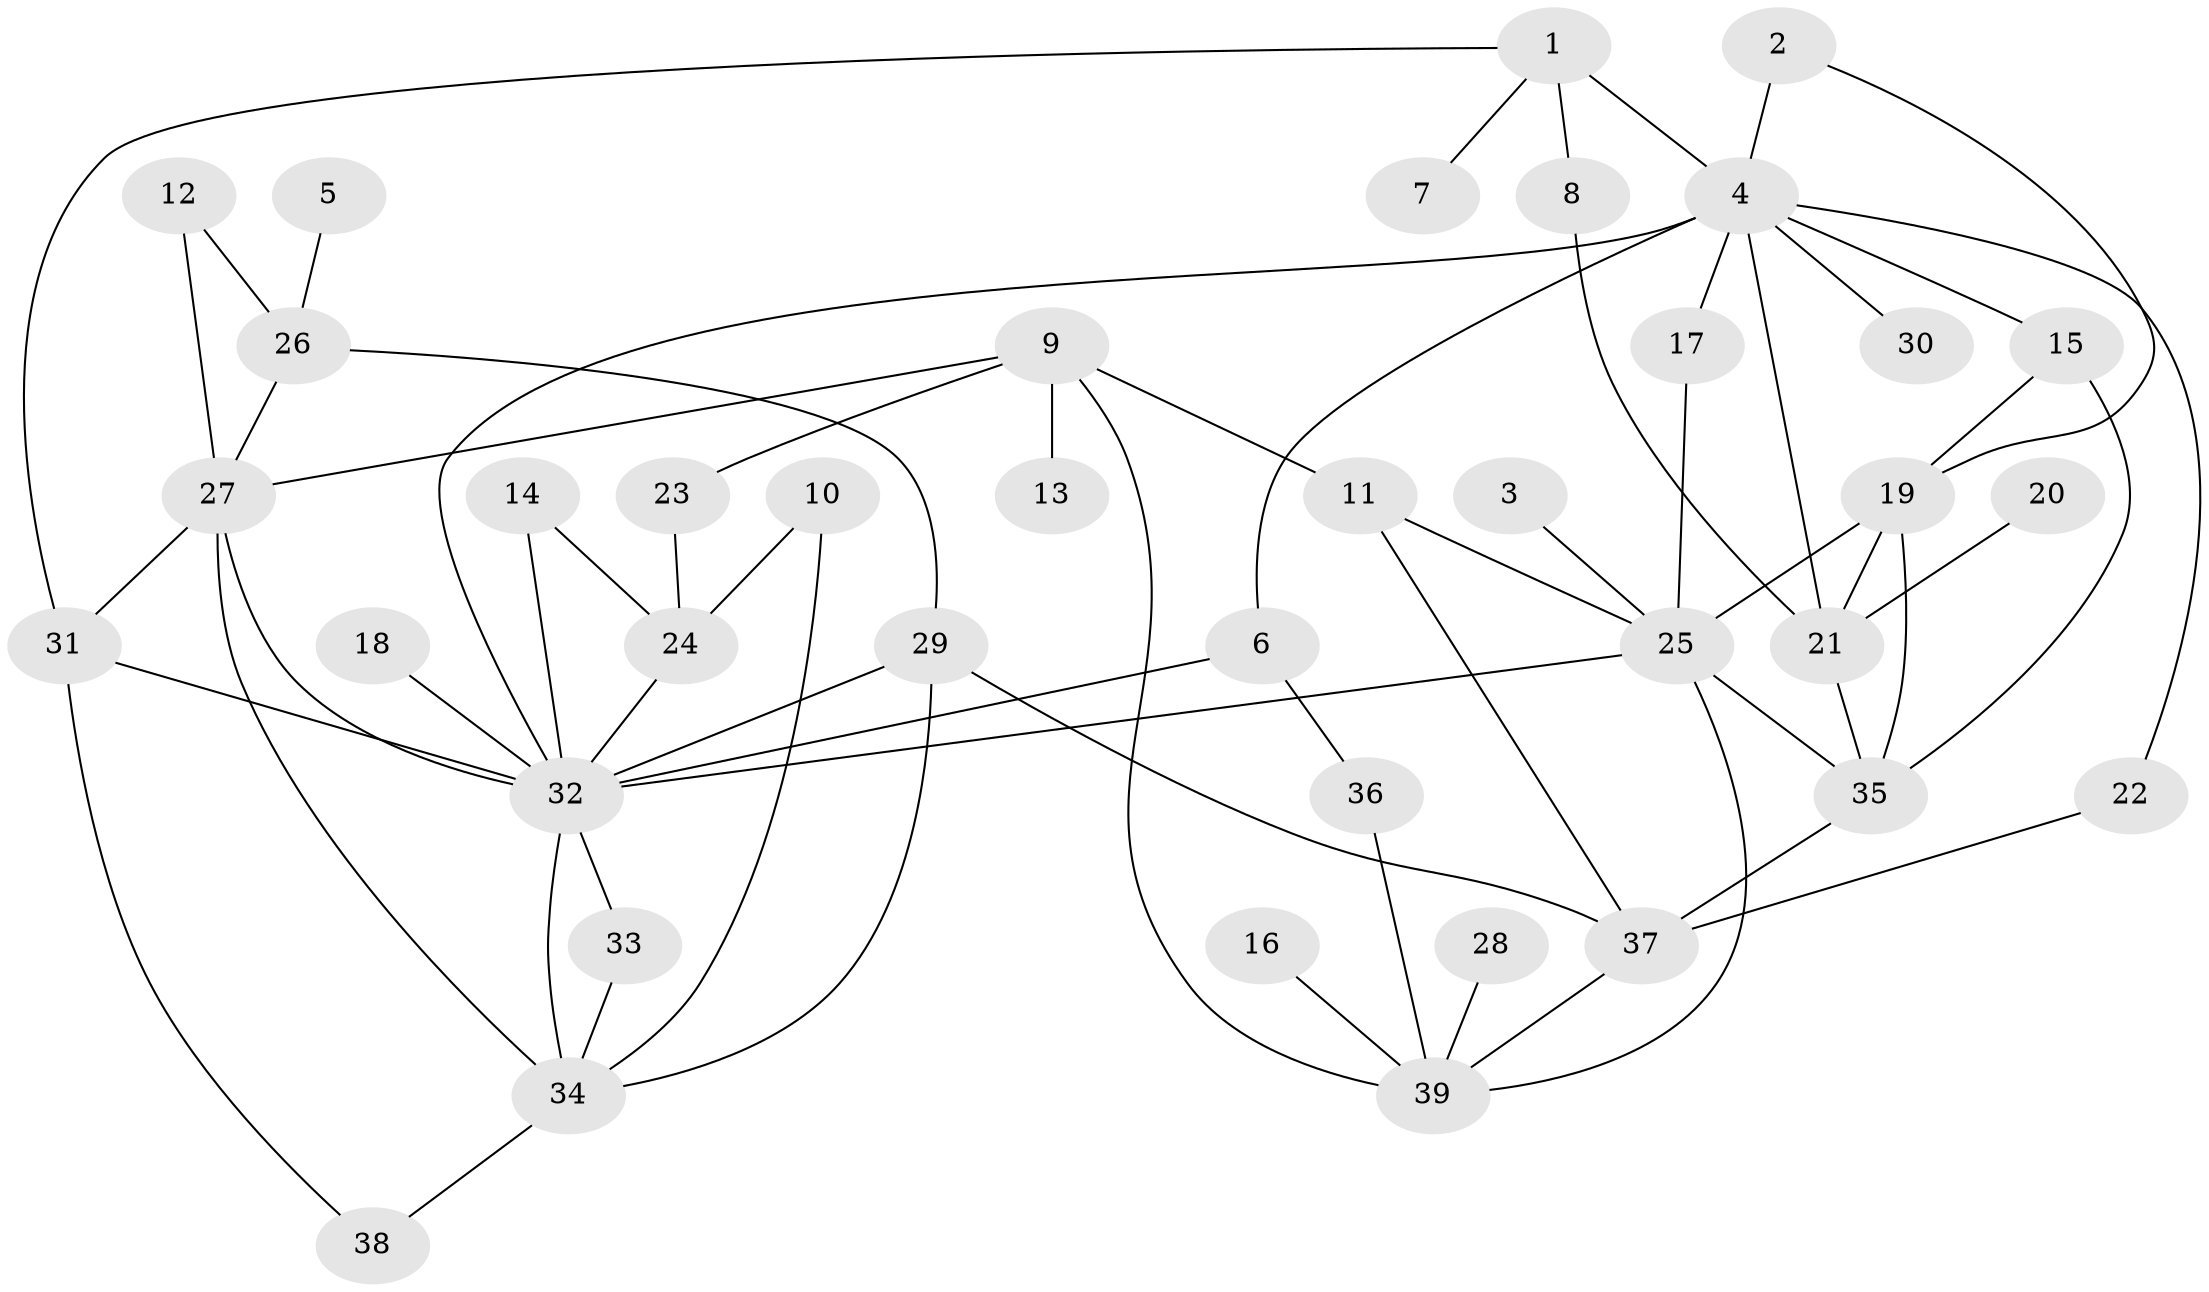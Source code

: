 // original degree distribution, {8: 0.01282051282051282, 6: 0.0641025641025641, 7: 0.01282051282051282, 4: 0.1282051282051282, 3: 0.20512820512820512, 2: 0.38461538461538464, 1: 0.16666666666666666, 5: 0.02564102564102564}
// Generated by graph-tools (version 1.1) at 2025/49/03/09/25 03:49:19]
// undirected, 39 vertices, 65 edges
graph export_dot {
graph [start="1"]
  node [color=gray90,style=filled];
  1;
  2;
  3;
  4;
  5;
  6;
  7;
  8;
  9;
  10;
  11;
  12;
  13;
  14;
  15;
  16;
  17;
  18;
  19;
  20;
  21;
  22;
  23;
  24;
  25;
  26;
  27;
  28;
  29;
  30;
  31;
  32;
  33;
  34;
  35;
  36;
  37;
  38;
  39;
  1 -- 4 [weight=1.0];
  1 -- 7 [weight=1.0];
  1 -- 8 [weight=1.0];
  1 -- 31 [weight=1.0];
  2 -- 4 [weight=1.0];
  2 -- 19 [weight=1.0];
  3 -- 25 [weight=1.0];
  4 -- 6 [weight=1.0];
  4 -- 15 [weight=1.0];
  4 -- 17 [weight=2.0];
  4 -- 21 [weight=1.0];
  4 -- 22 [weight=1.0];
  4 -- 30 [weight=1.0];
  4 -- 32 [weight=1.0];
  5 -- 26 [weight=2.0];
  6 -- 32 [weight=1.0];
  6 -- 36 [weight=1.0];
  8 -- 21 [weight=1.0];
  9 -- 11 [weight=1.0];
  9 -- 13 [weight=1.0];
  9 -- 23 [weight=1.0];
  9 -- 27 [weight=1.0];
  9 -- 39 [weight=1.0];
  10 -- 24 [weight=1.0];
  10 -- 34 [weight=1.0];
  11 -- 25 [weight=1.0];
  11 -- 37 [weight=1.0];
  12 -- 26 [weight=1.0];
  12 -- 27 [weight=1.0];
  14 -- 24 [weight=1.0];
  14 -- 32 [weight=1.0];
  15 -- 19 [weight=1.0];
  15 -- 35 [weight=1.0];
  16 -- 39 [weight=1.0];
  17 -- 25 [weight=1.0];
  18 -- 32 [weight=1.0];
  19 -- 21 [weight=1.0];
  19 -- 25 [weight=1.0];
  19 -- 35 [weight=1.0];
  20 -- 21 [weight=1.0];
  21 -- 35 [weight=1.0];
  22 -- 37 [weight=1.0];
  23 -- 24 [weight=1.0];
  24 -- 32 [weight=1.0];
  25 -- 32 [weight=1.0];
  25 -- 35 [weight=1.0];
  25 -- 39 [weight=1.0];
  26 -- 27 [weight=1.0];
  26 -- 29 [weight=1.0];
  27 -- 31 [weight=1.0];
  27 -- 32 [weight=1.0];
  27 -- 34 [weight=1.0];
  28 -- 39 [weight=1.0];
  29 -- 32 [weight=1.0];
  29 -- 34 [weight=1.0];
  29 -- 37 [weight=1.0];
  31 -- 32 [weight=1.0];
  31 -- 38 [weight=1.0];
  32 -- 33 [weight=1.0];
  32 -- 34 [weight=1.0];
  33 -- 34 [weight=1.0];
  34 -- 38 [weight=1.0];
  35 -- 37 [weight=1.0];
  36 -- 39 [weight=1.0];
  37 -- 39 [weight=1.0];
}
